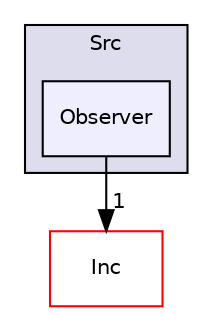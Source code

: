digraph "Src/Observer" {
  compound=true
  node [ fontsize="10", fontname="Helvetica"];
  edge [ labelfontsize="10", labelfontname="Helvetica"];
  subgraph clusterdir_413f4e031a85da0d68269c6fd2f76e1c {
    graph [ bgcolor="#ddddee", pencolor="black", label="Src" fontname="Helvetica", fontsize="10", URL="dir_413f4e031a85da0d68269c6fd2f76e1c.html"]
  dir_c5fdc38fba423ff03d8d6ee577774ed6 [shape=box, label="Observer", style="filled", fillcolor="#eeeeff", pencolor="black", URL="dir_c5fdc38fba423ff03d8d6ee577774ed6.html"];
  }
  dir_f93dfce691d792349f1c14ede440e2e6 [shape=box label="Inc" fillcolor="white" style="filled" color="red" URL="dir_f93dfce691d792349f1c14ede440e2e6.html"];
  dir_c5fdc38fba423ff03d8d6ee577774ed6->dir_f93dfce691d792349f1c14ede440e2e6 [headlabel="1", labeldistance=1.5 headhref="dir_000010_000000.html"];
}
